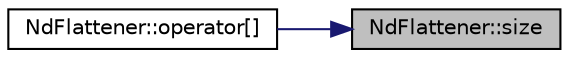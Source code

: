 digraph "NdFlattener::size"
{
 // LATEX_PDF_SIZE
  edge [fontname="Helvetica",fontsize="10",labelfontname="Helvetica",labelfontsize="10"];
  node [fontname="Helvetica",fontsize="10",shape=record];
  rankdir="RL";
  Node1 [label="NdFlattener::size",height=0.2,width=0.4,color="black", fillcolor="grey75", style="filled", fontcolor="black",tooltip=" "];
  Node1 -> Node2 [dir="back",color="midnightblue",fontsize="10",style="solid",fontname="Helvetica"];
  Node2 [label="NdFlattener::operator[]",height=0.2,width=0.4,color="black", fillcolor="white", style="filled",URL="$classNdFlattener.html#a6a9a19053ee7af0ddd85511c6a84ae09",tooltip="Look-up with IndexAccumulator, non-const version."];
}
